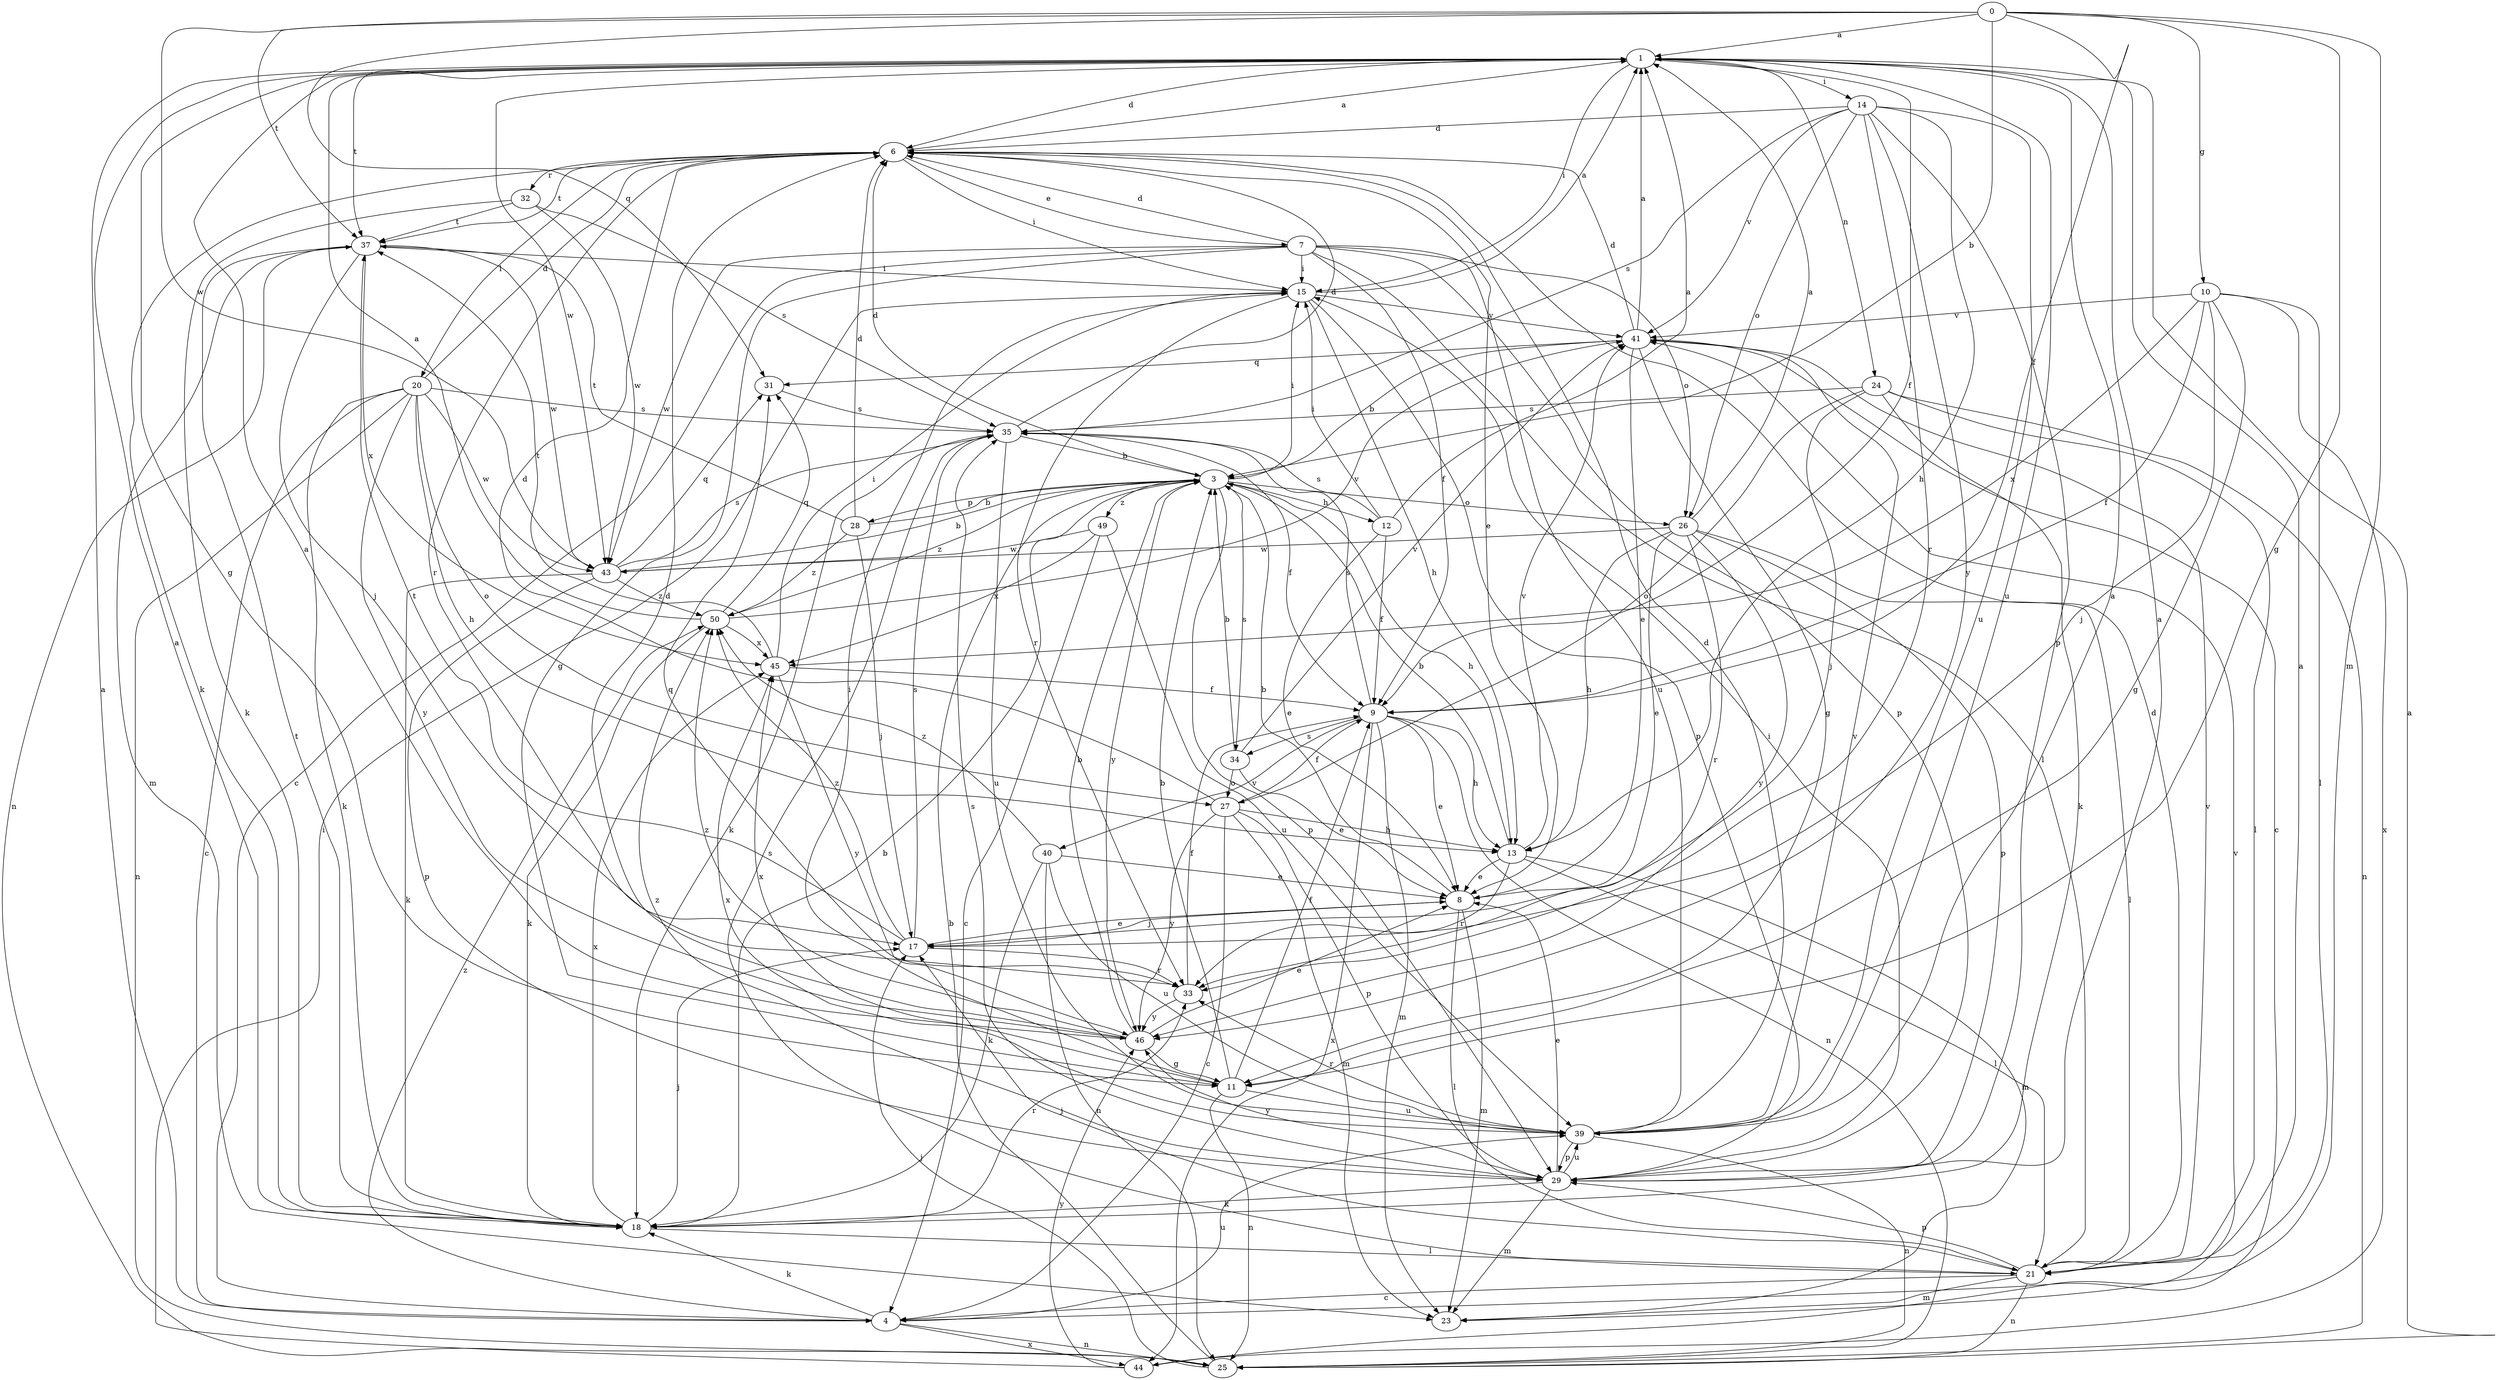 strict digraph  {
0;
1;
3;
4;
6;
7;
8;
9;
10;
11;
12;
13;
14;
15;
17;
18;
20;
21;
23;
24;
25;
26;
27;
28;
29;
31;
32;
33;
34;
35;
37;
39;
40;
41;
43;
44;
45;
46;
49;
50;
0 -> 1  [label=a];
0 -> 3  [label=b];
0 -> 9  [label=f];
0 -> 10  [label=g];
0 -> 11  [label=g];
0 -> 23  [label=m];
0 -> 31  [label=q];
0 -> 37  [label=t];
0 -> 43  [label=w];
1 -> 6  [label=d];
1 -> 9  [label=f];
1 -> 11  [label=g];
1 -> 14  [label=i];
1 -> 15  [label=i];
1 -> 24  [label=n];
1 -> 37  [label=t];
1 -> 39  [label=u];
1 -> 43  [label=w];
3 -> 6  [label=d];
3 -> 12  [label=h];
3 -> 13  [label=h];
3 -> 15  [label=i];
3 -> 26  [label=o];
3 -> 28  [label=p];
3 -> 29  [label=p];
3 -> 34  [label=s];
3 -> 46  [label=y];
3 -> 49  [label=z];
3 -> 50  [label=z];
4 -> 1  [label=a];
4 -> 18  [label=k];
4 -> 25  [label=n];
4 -> 39  [label=u];
4 -> 44  [label=x];
4 -> 50  [label=z];
6 -> 1  [label=a];
6 -> 7  [label=e];
6 -> 8  [label=e];
6 -> 15  [label=i];
6 -> 18  [label=k];
6 -> 20  [label=l];
6 -> 32  [label=r];
6 -> 33  [label=r];
6 -> 37  [label=t];
7 -> 4  [label=c];
7 -> 6  [label=d];
7 -> 9  [label=f];
7 -> 11  [label=g];
7 -> 15  [label=i];
7 -> 21  [label=l];
7 -> 26  [label=o];
7 -> 29  [label=p];
7 -> 39  [label=u];
7 -> 43  [label=w];
8 -> 3  [label=b];
8 -> 17  [label=j];
8 -> 21  [label=l];
8 -> 23  [label=m];
9 -> 8  [label=e];
9 -> 13  [label=h];
9 -> 23  [label=m];
9 -> 25  [label=n];
9 -> 34  [label=s];
9 -> 35  [label=s];
9 -> 40  [label=v];
9 -> 44  [label=x];
10 -> 9  [label=f];
10 -> 11  [label=g];
10 -> 17  [label=j];
10 -> 21  [label=l];
10 -> 41  [label=v];
10 -> 44  [label=x];
10 -> 45  [label=x];
11 -> 3  [label=b];
11 -> 9  [label=f];
11 -> 15  [label=i];
11 -> 25  [label=n];
11 -> 39  [label=u];
11 -> 45  [label=x];
12 -> 1  [label=a];
12 -> 8  [label=e];
12 -> 9  [label=f];
12 -> 15  [label=i];
12 -> 35  [label=s];
13 -> 3  [label=b];
13 -> 8  [label=e];
13 -> 21  [label=l];
13 -> 23  [label=m];
13 -> 33  [label=r];
13 -> 41  [label=v];
14 -> 6  [label=d];
14 -> 13  [label=h];
14 -> 26  [label=o];
14 -> 29  [label=p];
14 -> 33  [label=r];
14 -> 35  [label=s];
14 -> 39  [label=u];
14 -> 41  [label=v];
14 -> 46  [label=y];
15 -> 1  [label=a];
15 -> 13  [label=h];
15 -> 29  [label=p];
15 -> 33  [label=r];
15 -> 41  [label=v];
17 -> 8  [label=e];
17 -> 33  [label=r];
17 -> 35  [label=s];
17 -> 37  [label=t];
17 -> 50  [label=z];
18 -> 1  [label=a];
18 -> 3  [label=b];
18 -> 17  [label=j];
18 -> 21  [label=l];
18 -> 33  [label=r];
18 -> 37  [label=t];
18 -> 45  [label=x];
20 -> 4  [label=c];
20 -> 6  [label=d];
20 -> 13  [label=h];
20 -> 18  [label=k];
20 -> 25  [label=n];
20 -> 27  [label=o];
20 -> 35  [label=s];
20 -> 43  [label=w];
20 -> 46  [label=y];
21 -> 1  [label=a];
21 -> 4  [label=c];
21 -> 6  [label=d];
21 -> 17  [label=j];
21 -> 23  [label=m];
21 -> 25  [label=n];
21 -> 29  [label=p];
21 -> 35  [label=s];
21 -> 41  [label=v];
24 -> 17  [label=j];
24 -> 18  [label=k];
24 -> 21  [label=l];
24 -> 25  [label=n];
24 -> 27  [label=o];
24 -> 35  [label=s];
25 -> 1  [label=a];
25 -> 3  [label=b];
25 -> 17  [label=j];
26 -> 1  [label=a];
26 -> 8  [label=e];
26 -> 13  [label=h];
26 -> 21  [label=l];
26 -> 29  [label=p];
26 -> 33  [label=r];
26 -> 43  [label=w];
26 -> 46  [label=y];
27 -> 4  [label=c];
27 -> 6  [label=d];
27 -> 9  [label=f];
27 -> 13  [label=h];
27 -> 23  [label=m];
27 -> 29  [label=p];
27 -> 46  [label=y];
28 -> 3  [label=b];
28 -> 6  [label=d];
28 -> 17  [label=j];
28 -> 37  [label=t];
28 -> 50  [label=z];
29 -> 1  [label=a];
29 -> 8  [label=e];
29 -> 15  [label=i];
29 -> 18  [label=k];
29 -> 23  [label=m];
29 -> 35  [label=s];
29 -> 39  [label=u];
29 -> 46  [label=y];
29 -> 50  [label=z];
31 -> 35  [label=s];
32 -> 18  [label=k];
32 -> 35  [label=s];
32 -> 37  [label=t];
32 -> 43  [label=w];
33 -> 9  [label=f];
33 -> 31  [label=q];
33 -> 46  [label=y];
34 -> 3  [label=b];
34 -> 8  [label=e];
34 -> 27  [label=o];
34 -> 41  [label=v];
35 -> 3  [label=b];
35 -> 6  [label=d];
35 -> 9  [label=f];
35 -> 18  [label=k];
35 -> 39  [label=u];
37 -> 15  [label=i];
37 -> 17  [label=j];
37 -> 23  [label=m];
37 -> 25  [label=n];
37 -> 43  [label=w];
37 -> 45  [label=x];
39 -> 1  [label=a];
39 -> 6  [label=d];
39 -> 25  [label=n];
39 -> 29  [label=p];
39 -> 33  [label=r];
39 -> 41  [label=v];
39 -> 45  [label=x];
40 -> 8  [label=e];
40 -> 18  [label=k];
40 -> 25  [label=n];
40 -> 39  [label=u];
40 -> 50  [label=z];
41 -> 1  [label=a];
41 -> 3  [label=b];
41 -> 4  [label=c];
41 -> 6  [label=d];
41 -> 8  [label=e];
41 -> 11  [label=g];
41 -> 31  [label=q];
43 -> 3  [label=b];
43 -> 18  [label=k];
43 -> 29  [label=p];
43 -> 31  [label=q];
43 -> 35  [label=s];
43 -> 50  [label=z];
44 -> 15  [label=i];
44 -> 41  [label=v];
44 -> 46  [label=y];
45 -> 9  [label=f];
45 -> 15  [label=i];
45 -> 37  [label=t];
45 -> 46  [label=y];
46 -> 1  [label=a];
46 -> 3  [label=b];
46 -> 6  [label=d];
46 -> 8  [label=e];
46 -> 11  [label=g];
46 -> 50  [label=z];
49 -> 4  [label=c];
49 -> 39  [label=u];
49 -> 43  [label=w];
49 -> 45  [label=x];
50 -> 1  [label=a];
50 -> 18  [label=k];
50 -> 31  [label=q];
50 -> 41  [label=v];
50 -> 45  [label=x];
}
